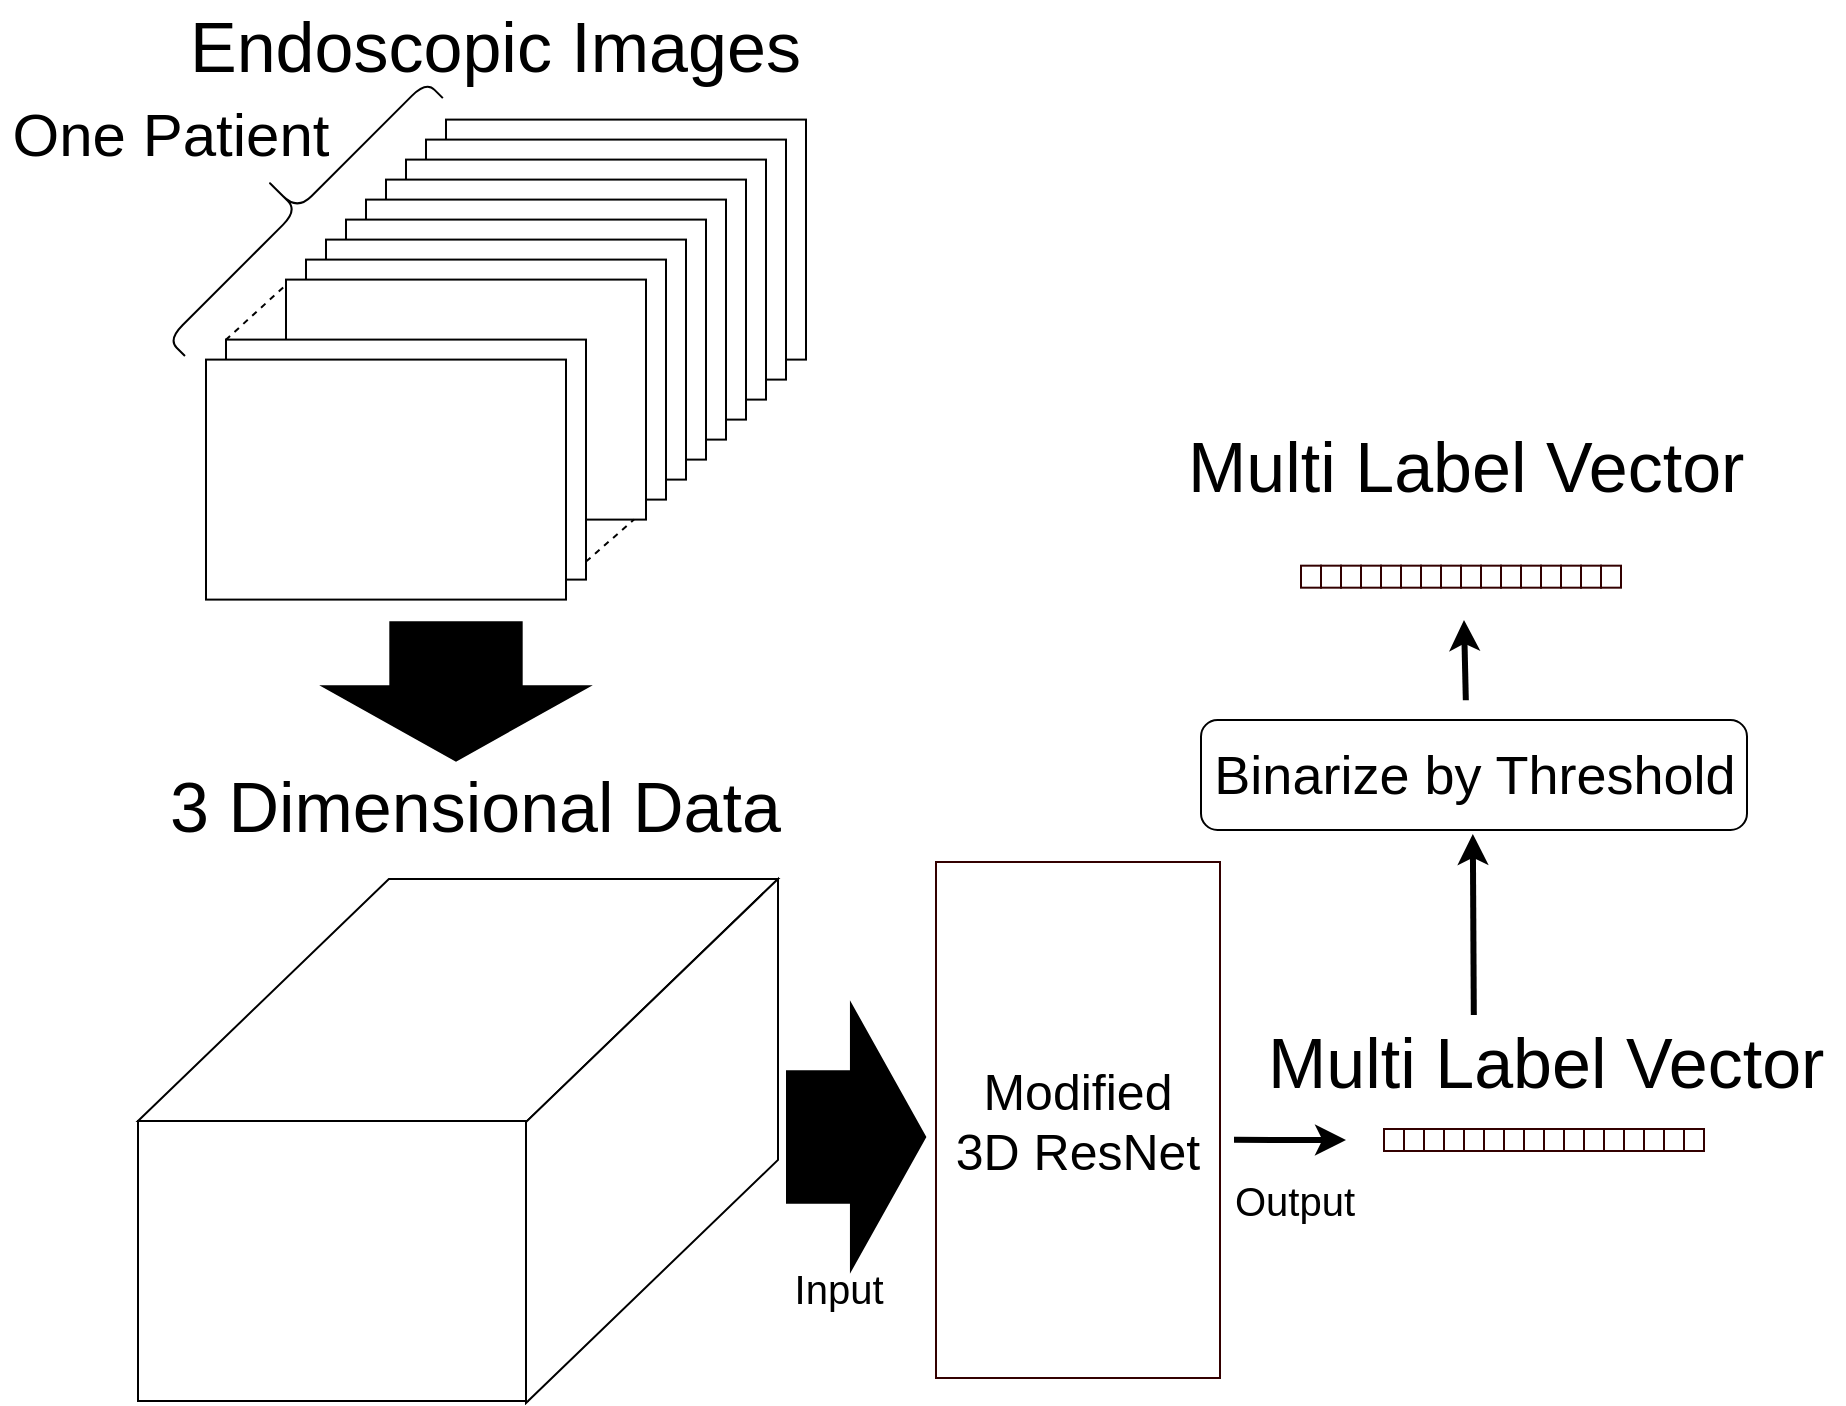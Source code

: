 <mxfile version="12.5.5" type="device"><diagram id="z2CQPgokboSDMh4d6PFP" name="Page-1"><mxGraphModel dx="1047" dy="1441" grid="1" gridSize="10" guides="1" tooltips="1" connect="1" arrows="1" fold="1" page="1" pageScale="1" pageWidth="827" pageHeight="1169" math="0" shadow="0"><root><mxCell id="0"/><mxCell id="1" parent="0"/><mxCell id="XhvfSutfM1ENtSiAhlLO-17" value="&lt;font style=&quot;font-size: 35px&quot;&gt;Endoscopic Images&lt;/font&gt;" style="text;html=1;resizable=0;points=[];autosize=1;align=left;verticalAlign=top;spacingTop=-4;" parent="1" vertex="1"><mxGeometry x="120" y="110" width="320" height="20" as="geometry"/></mxCell><mxCell id="XhvfSutfM1ENtSiAhlLO-31" value="&lt;font style=&quot;font-size: 25px&quot;&gt;Modified&lt;br&gt;3D ResNet&lt;/font&gt;" style="rounded=0;whiteSpace=wrap;html=1;strokeColor=#330000;fillColor=#FFFFFF;" parent="1" vertex="1"><mxGeometry x="495" y="541" width="142" height="258" as="geometry"/></mxCell><mxCell id="XhvfSutfM1ENtSiAhlLO-38" value="" style="endArrow=classic;html=1;strokeWidth=3;" parent="1" edge="1"><mxGeometry width="50" height="50" relative="1" as="geometry"><mxPoint x="644" y="679.91" as="sourcePoint"/><mxPoint x="700" y="680" as="targetPoint"/></mxGeometry></mxCell><mxCell id="XhvfSutfM1ENtSiAhlLO-87" value="" style="rounded=0;whiteSpace=wrap;html=1;strokeColor=#330000;fillColor=#FFFFFF;" parent="1" vertex="1"><mxGeometry x="719" y="674.5" width="10" height="11" as="geometry"/></mxCell><mxCell id="XhvfSutfM1ENtSiAhlLO-88" value="" style="rounded=0;whiteSpace=wrap;html=1;strokeColor=#330000;fillColor=#FFFFFF;" parent="1" vertex="1"><mxGeometry x="729" y="674.5" width="10" height="11" as="geometry"/></mxCell><mxCell id="XhvfSutfM1ENtSiAhlLO-89" value="" style="rounded=0;whiteSpace=wrap;html=1;strokeColor=#330000;fillColor=#FFFFFF;" parent="1" vertex="1"><mxGeometry x="739" y="674.5" width="10" height="11" as="geometry"/></mxCell><mxCell id="XhvfSutfM1ENtSiAhlLO-90" value="" style="rounded=0;whiteSpace=wrap;html=1;strokeColor=#330000;fillColor=#FFFFFF;" parent="1" vertex="1"><mxGeometry x="749" y="674.5" width="10" height="11" as="geometry"/></mxCell><mxCell id="XhvfSutfM1ENtSiAhlLO-91" value="" style="rounded=0;whiteSpace=wrap;html=1;strokeColor=#330000;fillColor=#FFFFFF;" parent="1" vertex="1"><mxGeometry x="759" y="674.5" width="10" height="11" as="geometry"/></mxCell><mxCell id="XhvfSutfM1ENtSiAhlLO-92" value="" style="rounded=0;whiteSpace=wrap;html=1;strokeColor=#330000;fillColor=#FFFFFF;" parent="1" vertex="1"><mxGeometry x="769" y="674.5" width="10" height="11" as="geometry"/></mxCell><mxCell id="XhvfSutfM1ENtSiAhlLO-93" value="" style="rounded=0;whiteSpace=wrap;html=1;strokeColor=#330000;fillColor=#FFFFFF;" parent="1" vertex="1"><mxGeometry x="779" y="674.5" width="10" height="11" as="geometry"/></mxCell><mxCell id="XhvfSutfM1ENtSiAhlLO-94" value="" style="rounded=0;whiteSpace=wrap;html=1;strokeColor=#330000;fillColor=#FFFFFF;" parent="1" vertex="1"><mxGeometry x="789" y="674.5" width="10" height="11" as="geometry"/></mxCell><mxCell id="XhvfSutfM1ENtSiAhlLO-95" value="" style="rounded=0;whiteSpace=wrap;html=1;strokeColor=#330000;fillColor=#FFFFFF;" parent="1" vertex="1"><mxGeometry x="799" y="674.5" width="10" height="11" as="geometry"/></mxCell><mxCell id="XhvfSutfM1ENtSiAhlLO-96" value="" style="rounded=0;whiteSpace=wrap;html=1;strokeColor=#330000;fillColor=#FFFFFF;" parent="1" vertex="1"><mxGeometry x="809" y="674.5" width="10" height="11" as="geometry"/></mxCell><mxCell id="XhvfSutfM1ENtSiAhlLO-97" value="" style="rounded=0;whiteSpace=wrap;html=1;strokeColor=#330000;fillColor=#FFFFFF;" parent="1" vertex="1"><mxGeometry x="819" y="674.5" width="10" height="11" as="geometry"/></mxCell><mxCell id="XhvfSutfM1ENtSiAhlLO-98" value="" style="rounded=0;whiteSpace=wrap;html=1;strokeColor=#330000;fillColor=#FFFFFF;" parent="1" vertex="1"><mxGeometry x="829" y="674.5" width="10" height="11" as="geometry"/></mxCell><mxCell id="XhvfSutfM1ENtSiAhlLO-99" value="" style="rounded=0;whiteSpace=wrap;html=1;strokeColor=#330000;fillColor=#FFFFFF;" parent="1" vertex="1"><mxGeometry x="839" y="674.5" width="10" height="11" as="geometry"/></mxCell><mxCell id="XhvfSutfM1ENtSiAhlLO-100" value="" style="rounded=0;whiteSpace=wrap;html=1;strokeColor=#330000;fillColor=#FFFFFF;" parent="1" vertex="1"><mxGeometry x="849" y="674.5" width="10" height="11" as="geometry"/></mxCell><mxCell id="XhvfSutfM1ENtSiAhlLO-101" value="" style="rounded=0;whiteSpace=wrap;html=1;strokeColor=#330000;fillColor=#FFFFFF;" parent="1" vertex="1"><mxGeometry x="859" y="674.5" width="10" height="11" as="geometry"/></mxCell><mxCell id="XhvfSutfM1ENtSiAhlLO-102" value="" style="rounded=0;whiteSpace=wrap;html=1;strokeColor=#330000;fillColor=#FFFFFF;" parent="1" vertex="1"><mxGeometry x="869" y="674.5" width="10" height="11" as="geometry"/></mxCell><mxCell id="XhvfSutfM1ENtSiAhlLO-279" value="&lt;font style=&quot;font-size: 35px&quot;&gt;Multi Label Vector&lt;/font&gt;" style="text;html=1;resizable=0;points=[];autosize=1;align=left;verticalAlign=top;spacingTop=-4;" parent="1" vertex="1"><mxGeometry x="619" y="319.8" width="290" height="20" as="geometry"/></mxCell><mxCell id="DyrgCaMlapNghnEzbJWW-4" value="" style="rounded=0;whiteSpace=wrap;html=1;" parent="1" vertex="1"><mxGeometry x="96" y="670.5" width="195" height="140" as="geometry"/></mxCell><mxCell id="DyrgCaMlapNghnEzbJWW-5" value="" style="shape=parallelogram;perimeter=parallelogramPerimeter;whiteSpace=wrap;html=1;size=0.392;" parent="1" vertex="1"><mxGeometry x="96" y="549.5" width="320" height="121" as="geometry"/></mxCell><mxCell id="DyrgCaMlapNghnEzbJWW-6" value="" style="shape=parallelogram;perimeter=parallelogramPerimeter;whiteSpace=wrap;html=1;size=0.464;rotation=-90;direction=west;flipH=1;" parent="1" vertex="1"><mxGeometry x="222" y="617.5" width="262" height="126" as="geometry"/></mxCell><mxCell id="DyrgCaMlapNghnEzbJWW-21" value="" style="rounded=0;whiteSpace=wrap;html=1;strokeColor=#330000;fillColor=#FFFFFF;" parent="1" vertex="1"><mxGeometry x="677.5" y="392.84" width="10" height="11" as="geometry"/></mxCell><mxCell id="DyrgCaMlapNghnEzbJWW-22" value="" style="rounded=0;whiteSpace=wrap;html=1;strokeColor=#330000;fillColor=#FFFFFF;" parent="1" vertex="1"><mxGeometry x="687.5" y="392.84" width="10" height="11" as="geometry"/></mxCell><mxCell id="DyrgCaMlapNghnEzbJWW-23" value="" style="rounded=0;whiteSpace=wrap;html=1;strokeColor=#330000;fillColor=#FFFFFF;" parent="1" vertex="1"><mxGeometry x="697.5" y="392.84" width="10" height="11" as="geometry"/></mxCell><mxCell id="DyrgCaMlapNghnEzbJWW-24" value="" style="rounded=0;whiteSpace=wrap;html=1;strokeColor=#330000;fillColor=#FFFFFF;" parent="1" vertex="1"><mxGeometry x="707.5" y="392.84" width="10" height="11" as="geometry"/></mxCell><mxCell id="DyrgCaMlapNghnEzbJWW-25" value="" style="rounded=0;whiteSpace=wrap;html=1;strokeColor=#330000;fillColor=#FFFFFF;" parent="1" vertex="1"><mxGeometry x="717.5" y="392.84" width="10" height="11" as="geometry"/></mxCell><mxCell id="DyrgCaMlapNghnEzbJWW-26" value="" style="rounded=0;whiteSpace=wrap;html=1;strokeColor=#330000;fillColor=#FFFFFF;" parent="1" vertex="1"><mxGeometry x="727.5" y="392.84" width="10" height="11" as="geometry"/></mxCell><mxCell id="DyrgCaMlapNghnEzbJWW-27" value="" style="rounded=0;whiteSpace=wrap;html=1;strokeColor=#330000;fillColor=#FFFFFF;" parent="1" vertex="1"><mxGeometry x="737.5" y="392.84" width="10" height="11" as="geometry"/></mxCell><mxCell id="DyrgCaMlapNghnEzbJWW-28" value="" style="rounded=0;whiteSpace=wrap;html=1;strokeColor=#330000;fillColor=#FFFFFF;" parent="1" vertex="1"><mxGeometry x="747.5" y="392.84" width="10" height="11" as="geometry"/></mxCell><mxCell id="DyrgCaMlapNghnEzbJWW-29" value="" style="rounded=0;whiteSpace=wrap;html=1;strokeColor=#330000;fillColor=#FFFFFF;" parent="1" vertex="1"><mxGeometry x="757.5" y="392.84" width="10" height="11" as="geometry"/></mxCell><mxCell id="DyrgCaMlapNghnEzbJWW-30" value="" style="rounded=0;whiteSpace=wrap;html=1;strokeColor=#330000;fillColor=#FFFFFF;" parent="1" vertex="1"><mxGeometry x="767.5" y="392.84" width="10" height="11" as="geometry"/></mxCell><mxCell id="DyrgCaMlapNghnEzbJWW-31" value="" style="rounded=0;whiteSpace=wrap;html=1;strokeColor=#330000;fillColor=#FFFFFF;" parent="1" vertex="1"><mxGeometry x="777.5" y="392.84" width="10" height="11" as="geometry"/></mxCell><mxCell id="DyrgCaMlapNghnEzbJWW-32" value="" style="rounded=0;whiteSpace=wrap;html=1;strokeColor=#330000;fillColor=#FFFFFF;" parent="1" vertex="1"><mxGeometry x="787.5" y="392.84" width="10" height="11" as="geometry"/></mxCell><mxCell id="DyrgCaMlapNghnEzbJWW-33" value="" style="rounded=0;whiteSpace=wrap;html=1;strokeColor=#330000;fillColor=#FFFFFF;" parent="1" vertex="1"><mxGeometry x="797.5" y="392.84" width="10" height="11" as="geometry"/></mxCell><mxCell id="DyrgCaMlapNghnEzbJWW-34" value="" style="rounded=0;whiteSpace=wrap;html=1;strokeColor=#330000;fillColor=#FFFFFF;" parent="1" vertex="1"><mxGeometry x="807.5" y="392.84" width="10" height="11" as="geometry"/></mxCell><mxCell id="DyrgCaMlapNghnEzbJWW-35" value="" style="rounded=0;whiteSpace=wrap;html=1;strokeColor=#330000;fillColor=#FFFFFF;" parent="1" vertex="1"><mxGeometry x="817.5" y="392.84" width="10" height="11" as="geometry"/></mxCell><mxCell id="DyrgCaMlapNghnEzbJWW-36" value="" style="rounded=0;whiteSpace=wrap;html=1;strokeColor=#330000;fillColor=#FFFFFF;" parent="1" vertex="1"><mxGeometry x="827.5" y="392.84" width="10" height="11" as="geometry"/></mxCell><mxCell id="IXh4XZhzuAdD81Suo04k-1" value="&lt;font style=&quot;font-size: 35px&quot;&gt;Multi Label Vector&lt;/font&gt;" style="text;html=1;resizable=0;points=[];autosize=1;align=left;verticalAlign=top;spacingTop=-4;" vertex="1" parent="1"><mxGeometry x="659" y="617.5" width="290" height="20" as="geometry"/></mxCell><mxCell id="IXh4XZhzuAdD81Suo04k-3" value="&lt;font style=&quot;font-size: 35px&quot;&gt;3 Dimensional Data&lt;/font&gt;" style="text;html=1;resizable=0;points=[];autosize=1;align=left;verticalAlign=top;spacingTop=-4;" vertex="1" parent="1"><mxGeometry x="110" y="490" width="320" height="20" as="geometry"/></mxCell><mxCell id="IXh4XZhzuAdD81Suo04k-4" value="" style="endArrow=classic;html=1;strokeWidth=3;" edge="1" parent="1"><mxGeometry width="50" height="50" relative="1" as="geometry"><mxPoint x="763.91" y="617.5" as="sourcePoint"/><mxPoint x="763.41" y="527" as="targetPoint"/></mxGeometry></mxCell><mxCell id="IXh4XZhzuAdD81Suo04k-5" value="&lt;font style=&quot;font-size: 27px&quot;&gt;Binarize by Threshold&lt;/font&gt;" style="rounded=1;whiteSpace=wrap;html=1;" vertex="1" parent="1"><mxGeometry x="627.5" y="470" width="273" height="55" as="geometry"/></mxCell><mxCell id="IXh4XZhzuAdD81Suo04k-6" value="" style="endArrow=classic;html=1;strokeWidth=3;" edge="1" parent="1"><mxGeometry width="50" height="50" relative="1" as="geometry"><mxPoint x="759.91" y="460.1" as="sourcePoint"/><mxPoint x="759" y="420" as="targetPoint"/></mxGeometry></mxCell><mxCell id="IXh4XZhzuAdD81Suo04k-9" value="&lt;font style=&quot;font-size: 20px&quot;&gt;Input&lt;/font&gt;" style="text;html=1;align=center;verticalAlign=middle;resizable=0;points=[];autosize=1;" vertex="1" parent="1"><mxGeometry x="416" y="743.5" width="60" height="20" as="geometry"/></mxCell><mxCell id="IXh4XZhzuAdD81Suo04k-10" value="&lt;span style=&quot;font-size: 20px&quot;&gt;Output&lt;/span&gt;" style="text;html=1;align=center;verticalAlign=middle;resizable=0;points=[];autosize=1;" vertex="1" parent="1"><mxGeometry x="634" y="700" width="80" height="20" as="geometry"/></mxCell><mxCell id="IXh4XZhzuAdD81Suo04k-11" value="" style="rounded=0;whiteSpace=wrap;html=1;" vertex="1" parent="1"><mxGeometry x="250" y="169.8" width="180" height="120" as="geometry"/></mxCell><mxCell id="IXh4XZhzuAdD81Suo04k-12" value="" style="rounded=0;whiteSpace=wrap;html=1;" vertex="1" parent="1"><mxGeometry x="240" y="179.8" width="180" height="120" as="geometry"/></mxCell><mxCell id="IXh4XZhzuAdD81Suo04k-13" value="" style="endArrow=none;dashed=1;html=1;exitX=0.996;exitY=0.003;exitDx=0;exitDy=0;exitPerimeter=0;" edge="1" parent="1" source="IXh4XZhzuAdD81Suo04k-23"><mxGeometry width="50" height="50" relative="1" as="geometry"><mxPoint x="330" y="372.8" as="sourcePoint"/><mxPoint x="350" y="249.8" as="targetPoint"/></mxGeometry></mxCell><mxCell id="IXh4XZhzuAdD81Suo04k-14" value="" style="rounded=0;whiteSpace=wrap;html=1;" vertex="1" parent="1"><mxGeometry x="230" y="189.8" width="180" height="120" as="geometry"/></mxCell><mxCell id="IXh4XZhzuAdD81Suo04k-15" value="" style="rounded=0;whiteSpace=wrap;html=1;" vertex="1" parent="1"><mxGeometry x="220" y="199.8" width="180" height="120" as="geometry"/></mxCell><mxCell id="IXh4XZhzuAdD81Suo04k-16" value="" style="rounded=0;whiteSpace=wrap;html=1;" vertex="1" parent="1"><mxGeometry x="210" y="209.8" width="180" height="120" as="geometry"/></mxCell><mxCell id="IXh4XZhzuAdD81Suo04k-17" value="" style="rounded=0;whiteSpace=wrap;html=1;" vertex="1" parent="1"><mxGeometry x="200" y="219.8" width="180" height="120" as="geometry"/></mxCell><mxCell id="IXh4XZhzuAdD81Suo04k-18" value="" style="rounded=0;whiteSpace=wrap;html=1;" vertex="1" parent="1"><mxGeometry x="190" y="229.8" width="180" height="120" as="geometry"/></mxCell><mxCell id="IXh4XZhzuAdD81Suo04k-19" value="" style="rounded=0;whiteSpace=wrap;html=1;" vertex="1" parent="1"><mxGeometry x="180" y="239.8" width="180" height="120" as="geometry"/></mxCell><mxCell id="IXh4XZhzuAdD81Suo04k-20" value="" style="rounded=0;whiteSpace=wrap;html=1;" vertex="1" parent="1"><mxGeometry x="170" y="249.8" width="180" height="120" as="geometry"/></mxCell><mxCell id="IXh4XZhzuAdD81Suo04k-21" value="" style="endArrow=none;dashed=1;html=1;exitX=0.977;exitY=0.936;exitDx=0;exitDy=0;exitPerimeter=0;" edge="1" parent="1"><mxGeometry width="50" height="50" relative="1" as="geometry"><mxPoint x="320" y="390.8" as="sourcePoint"/><mxPoint x="344" y="369.8" as="targetPoint"/></mxGeometry></mxCell><mxCell id="IXh4XZhzuAdD81Suo04k-22" value="" style="endArrow=none;dashed=1;html=1;exitX=-0.001;exitY=0.002;exitDx=0;exitDy=0;exitPerimeter=0;entryX=0.002;entryY=0.019;entryDx=0;entryDy=0;entryPerimeter=0;" edge="1" parent="1" source="IXh4XZhzuAdD81Suo04k-23" target="IXh4XZhzuAdD81Suo04k-20"><mxGeometry width="50" height="50" relative="1" as="geometry"><mxPoint x="329" y="289.8" as="sourcePoint"/><mxPoint x="360" y="259.8" as="targetPoint"/></mxGeometry></mxCell><mxCell id="IXh4XZhzuAdD81Suo04k-23" value="" style="rounded=0;whiteSpace=wrap;html=1;" vertex="1" parent="1"><mxGeometry x="140" y="279.8" width="180" height="120" as="geometry"/></mxCell><mxCell id="IXh4XZhzuAdD81Suo04k-24" value="" style="rounded=0;whiteSpace=wrap;html=1;" vertex="1" parent="1"><mxGeometry x="130" y="289.8" width="180" height="120" as="geometry"/></mxCell><mxCell id="IXh4XZhzuAdD81Suo04k-25" value="" style="shape=curlyBracket;whiteSpace=wrap;html=1;rounded=1;rotation=45;size=0.664;" vertex="1" parent="1"><mxGeometry x="154.08" y="120.0" width="35" height="182.34" as="geometry"/></mxCell><mxCell id="IXh4XZhzuAdD81Suo04k-26" value="&lt;font style=&quot;font-size: 30px&quot;&gt;One Patient&lt;/font&gt;" style="text;html=1;align=center;verticalAlign=middle;resizable=0;points=[];autosize=1;" vertex="1" parent="1"><mxGeometry x="27" y="161.5" width="170" height="30" as="geometry"/></mxCell><mxCell id="IXh4XZhzuAdD81Suo04k-27" value="" style="shape=singleArrow;whiteSpace=wrap;html=1;rotation=90;fillColor=#000000;arrowWidth=0.778;arrowSize=0.344;strokeWidth=20;" vertex="1" parent="1"><mxGeometry x="230.63" y="425" width="48.74" height="60" as="geometry"/></mxCell><mxCell id="IXh4XZhzuAdD81Suo04k-28" value="" style="shape=singleArrow;whiteSpace=wrap;html=1;rotation=0;fillColor=#000000;arrowWidth=0.778;arrowSize=0.344;strokeWidth=20;" vertex="1" parent="1"><mxGeometry x="430" y="648.5" width="48.74" height="60" as="geometry"/></mxCell></root></mxGraphModel></diagram></mxfile>